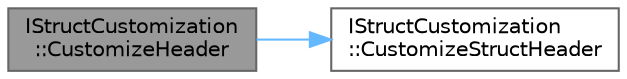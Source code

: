 digraph "IStructCustomization::CustomizeHeader"
{
 // INTERACTIVE_SVG=YES
 // LATEX_PDF_SIZE
  bgcolor="transparent";
  edge [fontname=Helvetica,fontsize=10,labelfontname=Helvetica,labelfontsize=10];
  node [fontname=Helvetica,fontsize=10,shape=box,height=0.2,width=0.4];
  rankdir="LR";
  Node1 [id="Node000001",label="IStructCustomization\l::CustomizeHeader",height=0.2,width=0.4,color="gray40", fillcolor="grey60", style="filled", fontcolor="black",tooltip="Called when the header of the property (the row in the details panel where the property is shown) If ..."];
  Node1 -> Node2 [id="edge1_Node000001_Node000002",color="steelblue1",style="solid",tooltip=" "];
  Node2 [id="Node000002",label="IStructCustomization\l::CustomizeStructHeader",height=0.2,width=0.4,color="grey40", fillcolor="white", style="filled",URL="$db/d13/classIStructCustomization.html#a2faf0edd7f8852f1bcc9479b968f0148",tooltip="Called when the header of the struct (usually where the name of the struct and information about the ..."];
}
